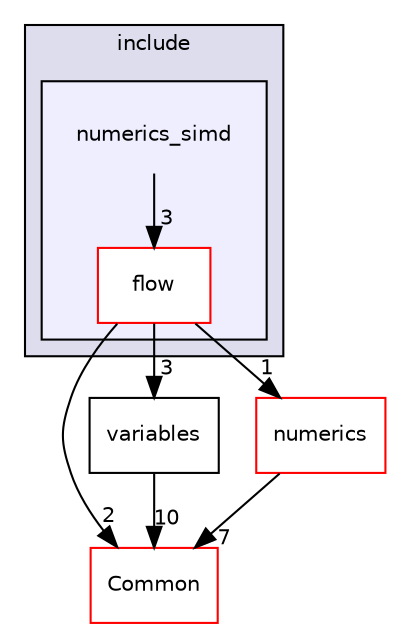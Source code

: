digraph "SU2_CFD/include/numerics_simd" {
  compound=true
  node [ fontsize="10", fontname="Helvetica"];
  edge [ labelfontsize="10", labelfontname="Helvetica"];
  subgraph clusterdir_3b735dd5547717c34264cbbbba892a8a {
    graph [ bgcolor="#ddddee", pencolor="black", label="include" fontname="Helvetica", fontsize="10", URL="dir_3b735dd5547717c34264cbbbba892a8a.html"]
  subgraph clusterdir_6516f4a48c556fd65c0a96b2c86589bc {
    graph [ bgcolor="#eeeeff", pencolor="black", label="" URL="dir_6516f4a48c556fd65c0a96b2c86589bc.html"];
    dir_6516f4a48c556fd65c0a96b2c86589bc [shape=plaintext label="numerics_simd"];
    dir_7209a1a41c230108ba0e26f1e188c8d8 [shape=box label="flow" color="red" fillcolor="white" style="filled" URL="dir_7209a1a41c230108ba0e26f1e188c8d8.html"];
  }
  }
  dir_4ab6b4cc6a7edbff49100e9123df213f [shape=box label="Common" fillcolor="white" style="filled" color="red" URL="dir_4ab6b4cc6a7edbff49100e9123df213f.html"];
  dir_cd97905733ce0fa50fa6753859500eaa [shape=box label="variables" URL="dir_cd97905733ce0fa50fa6753859500eaa.html"];
  dir_756791f5376667f4032d4a9f45c7494c [shape=box label="numerics" fillcolor="white" style="filled" color="red" URL="dir_756791f5376667f4032d4a9f45c7494c.html"];
  dir_7209a1a41c230108ba0e26f1e188c8d8->dir_4ab6b4cc6a7edbff49100e9123df213f [headlabel="2", labeldistance=1.5 headhref="dir_000051_000000.html"];
  dir_7209a1a41c230108ba0e26f1e188c8d8->dir_cd97905733ce0fa50fa6753859500eaa [headlabel="3", labeldistance=1.5 headhref="dir_000051_000064.html"];
  dir_7209a1a41c230108ba0e26f1e188c8d8->dir_756791f5376667f4032d4a9f45c7494c [headlabel="1", labeldistance=1.5 headhref="dir_000051_000045.html"];
  dir_cd97905733ce0fa50fa6753859500eaa->dir_4ab6b4cc6a7edbff49100e9123df213f [headlabel="10", labeldistance=1.5 headhref="dir_000064_000000.html"];
  dir_756791f5376667f4032d4a9f45c7494c->dir_4ab6b4cc6a7edbff49100e9123df213f [headlabel="7", labeldistance=1.5 headhref="dir_000045_000000.html"];
  dir_6516f4a48c556fd65c0a96b2c86589bc->dir_7209a1a41c230108ba0e26f1e188c8d8 [headlabel="3", labeldistance=1.5 headhref="dir_000050_000051.html"];
}
